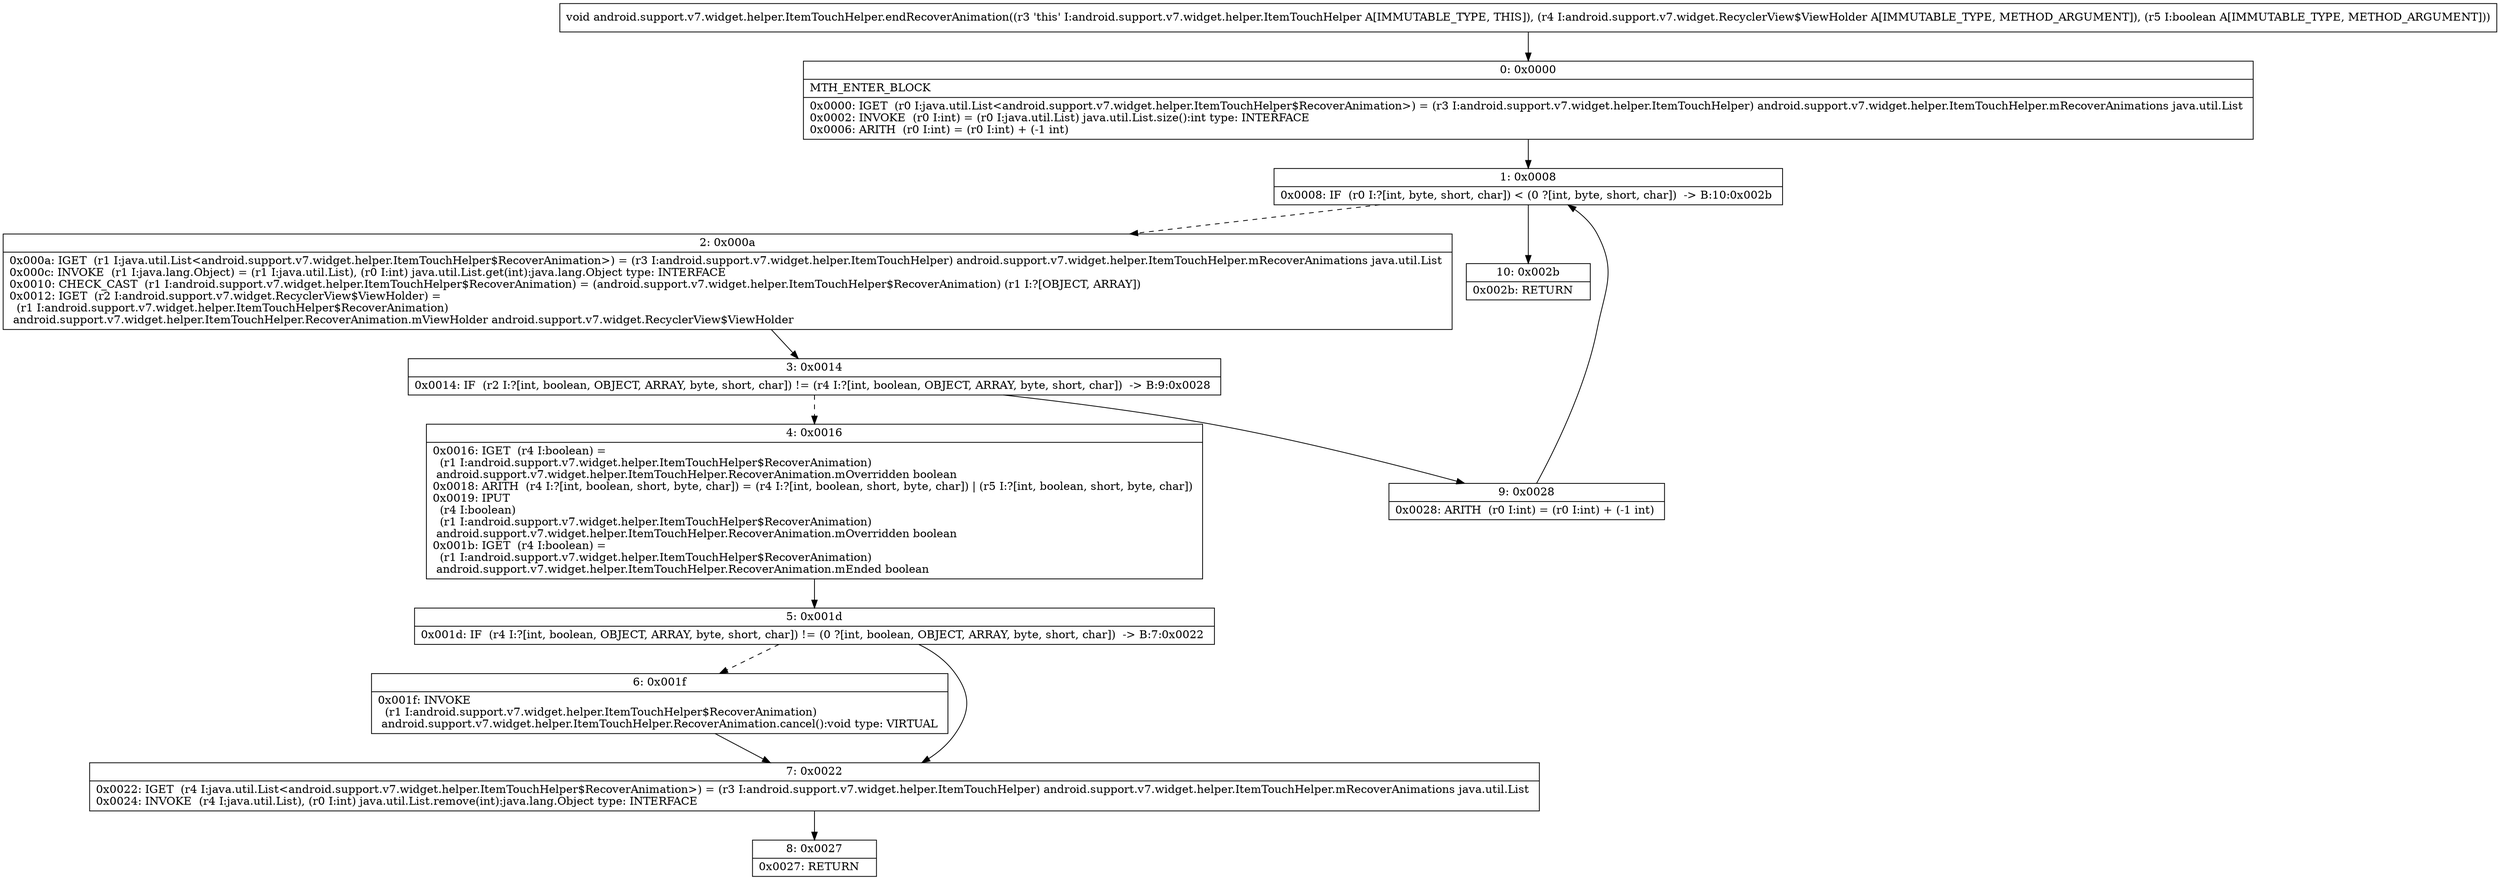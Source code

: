 digraph "CFG forandroid.support.v7.widget.helper.ItemTouchHelper.endRecoverAnimation(Landroid\/support\/v7\/widget\/RecyclerView$ViewHolder;Z)V" {
Node_0 [shape=record,label="{0\:\ 0x0000|MTH_ENTER_BLOCK\l|0x0000: IGET  (r0 I:java.util.List\<android.support.v7.widget.helper.ItemTouchHelper$RecoverAnimation\>) = (r3 I:android.support.v7.widget.helper.ItemTouchHelper) android.support.v7.widget.helper.ItemTouchHelper.mRecoverAnimations java.util.List \l0x0002: INVOKE  (r0 I:int) = (r0 I:java.util.List) java.util.List.size():int type: INTERFACE \l0x0006: ARITH  (r0 I:int) = (r0 I:int) + (\-1 int) \l}"];
Node_1 [shape=record,label="{1\:\ 0x0008|0x0008: IF  (r0 I:?[int, byte, short, char]) \< (0 ?[int, byte, short, char])  \-\> B:10:0x002b \l}"];
Node_2 [shape=record,label="{2\:\ 0x000a|0x000a: IGET  (r1 I:java.util.List\<android.support.v7.widget.helper.ItemTouchHelper$RecoverAnimation\>) = (r3 I:android.support.v7.widget.helper.ItemTouchHelper) android.support.v7.widget.helper.ItemTouchHelper.mRecoverAnimations java.util.List \l0x000c: INVOKE  (r1 I:java.lang.Object) = (r1 I:java.util.List), (r0 I:int) java.util.List.get(int):java.lang.Object type: INTERFACE \l0x0010: CHECK_CAST  (r1 I:android.support.v7.widget.helper.ItemTouchHelper$RecoverAnimation) = (android.support.v7.widget.helper.ItemTouchHelper$RecoverAnimation) (r1 I:?[OBJECT, ARRAY]) \l0x0012: IGET  (r2 I:android.support.v7.widget.RecyclerView$ViewHolder) = \l  (r1 I:android.support.v7.widget.helper.ItemTouchHelper$RecoverAnimation)\l android.support.v7.widget.helper.ItemTouchHelper.RecoverAnimation.mViewHolder android.support.v7.widget.RecyclerView$ViewHolder \l}"];
Node_3 [shape=record,label="{3\:\ 0x0014|0x0014: IF  (r2 I:?[int, boolean, OBJECT, ARRAY, byte, short, char]) != (r4 I:?[int, boolean, OBJECT, ARRAY, byte, short, char])  \-\> B:9:0x0028 \l}"];
Node_4 [shape=record,label="{4\:\ 0x0016|0x0016: IGET  (r4 I:boolean) = \l  (r1 I:android.support.v7.widget.helper.ItemTouchHelper$RecoverAnimation)\l android.support.v7.widget.helper.ItemTouchHelper.RecoverAnimation.mOverridden boolean \l0x0018: ARITH  (r4 I:?[int, boolean, short, byte, char]) = (r4 I:?[int, boolean, short, byte, char]) \| (r5 I:?[int, boolean, short, byte, char]) \l0x0019: IPUT  \l  (r4 I:boolean)\l  (r1 I:android.support.v7.widget.helper.ItemTouchHelper$RecoverAnimation)\l android.support.v7.widget.helper.ItemTouchHelper.RecoverAnimation.mOverridden boolean \l0x001b: IGET  (r4 I:boolean) = \l  (r1 I:android.support.v7.widget.helper.ItemTouchHelper$RecoverAnimation)\l android.support.v7.widget.helper.ItemTouchHelper.RecoverAnimation.mEnded boolean \l}"];
Node_5 [shape=record,label="{5\:\ 0x001d|0x001d: IF  (r4 I:?[int, boolean, OBJECT, ARRAY, byte, short, char]) != (0 ?[int, boolean, OBJECT, ARRAY, byte, short, char])  \-\> B:7:0x0022 \l}"];
Node_6 [shape=record,label="{6\:\ 0x001f|0x001f: INVOKE  \l  (r1 I:android.support.v7.widget.helper.ItemTouchHelper$RecoverAnimation)\l android.support.v7.widget.helper.ItemTouchHelper.RecoverAnimation.cancel():void type: VIRTUAL \l}"];
Node_7 [shape=record,label="{7\:\ 0x0022|0x0022: IGET  (r4 I:java.util.List\<android.support.v7.widget.helper.ItemTouchHelper$RecoverAnimation\>) = (r3 I:android.support.v7.widget.helper.ItemTouchHelper) android.support.v7.widget.helper.ItemTouchHelper.mRecoverAnimations java.util.List \l0x0024: INVOKE  (r4 I:java.util.List), (r0 I:int) java.util.List.remove(int):java.lang.Object type: INTERFACE \l}"];
Node_8 [shape=record,label="{8\:\ 0x0027|0x0027: RETURN   \l}"];
Node_9 [shape=record,label="{9\:\ 0x0028|0x0028: ARITH  (r0 I:int) = (r0 I:int) + (\-1 int) \l}"];
Node_10 [shape=record,label="{10\:\ 0x002b|0x002b: RETURN   \l}"];
MethodNode[shape=record,label="{void android.support.v7.widget.helper.ItemTouchHelper.endRecoverAnimation((r3 'this' I:android.support.v7.widget.helper.ItemTouchHelper A[IMMUTABLE_TYPE, THIS]), (r4 I:android.support.v7.widget.RecyclerView$ViewHolder A[IMMUTABLE_TYPE, METHOD_ARGUMENT]), (r5 I:boolean A[IMMUTABLE_TYPE, METHOD_ARGUMENT])) }"];
MethodNode -> Node_0;
Node_0 -> Node_1;
Node_1 -> Node_2[style=dashed];
Node_1 -> Node_10;
Node_2 -> Node_3;
Node_3 -> Node_4[style=dashed];
Node_3 -> Node_9;
Node_4 -> Node_5;
Node_5 -> Node_6[style=dashed];
Node_5 -> Node_7;
Node_6 -> Node_7;
Node_7 -> Node_8;
Node_9 -> Node_1;
}

